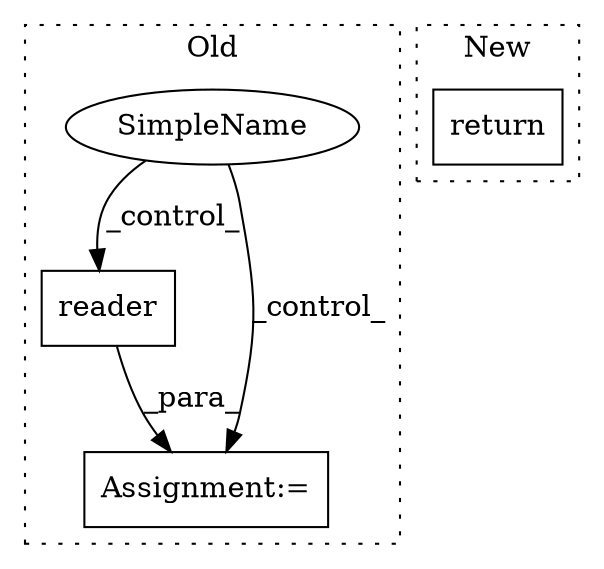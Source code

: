 digraph G {
subgraph cluster0 {
1 [label="reader" a="32" s="2575,2591" l="7,1" shape="box"];
3 [label="Assignment:=" a="7" s="2570" l="1" shape="box"];
4 [label="SimpleName" a="42" s="" l="" shape="ellipse"];
label = "Old";
style="dotted";
}
subgraph cluster1 {
2 [label="return" a="41" s="5790" l="7" shape="box"];
label = "New";
style="dotted";
}
1 -> 3 [label="_para_"];
4 -> 1 [label="_control_"];
4 -> 3 [label="_control_"];
}